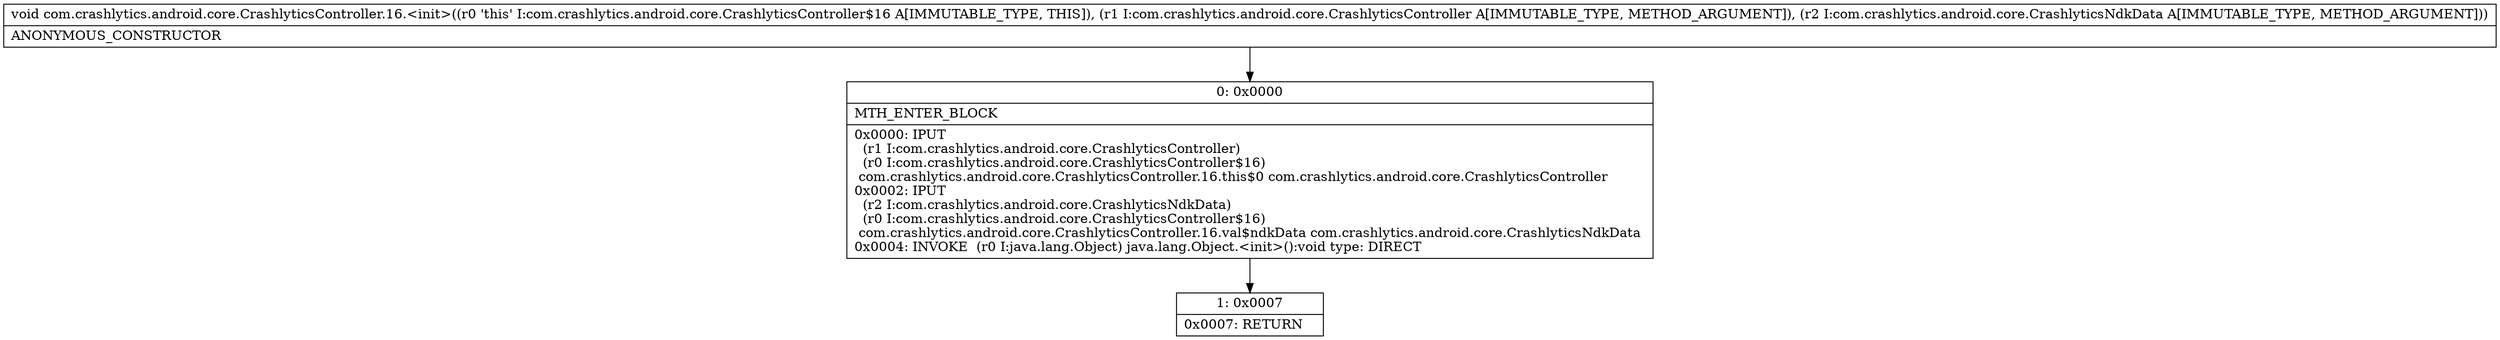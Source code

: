 digraph "CFG forcom.crashlytics.android.core.CrashlyticsController.16.\<init\>(Lcom\/crashlytics\/android\/core\/CrashlyticsController;Lcom\/crashlytics\/android\/core\/CrashlyticsNdkData;)V" {
Node_0 [shape=record,label="{0\:\ 0x0000|MTH_ENTER_BLOCK\l|0x0000: IPUT  \l  (r1 I:com.crashlytics.android.core.CrashlyticsController)\l  (r0 I:com.crashlytics.android.core.CrashlyticsController$16)\l com.crashlytics.android.core.CrashlyticsController.16.this$0 com.crashlytics.android.core.CrashlyticsController \l0x0002: IPUT  \l  (r2 I:com.crashlytics.android.core.CrashlyticsNdkData)\l  (r0 I:com.crashlytics.android.core.CrashlyticsController$16)\l com.crashlytics.android.core.CrashlyticsController.16.val$ndkData com.crashlytics.android.core.CrashlyticsNdkData \l0x0004: INVOKE  (r0 I:java.lang.Object) java.lang.Object.\<init\>():void type: DIRECT \l}"];
Node_1 [shape=record,label="{1\:\ 0x0007|0x0007: RETURN   \l}"];
MethodNode[shape=record,label="{void com.crashlytics.android.core.CrashlyticsController.16.\<init\>((r0 'this' I:com.crashlytics.android.core.CrashlyticsController$16 A[IMMUTABLE_TYPE, THIS]), (r1 I:com.crashlytics.android.core.CrashlyticsController A[IMMUTABLE_TYPE, METHOD_ARGUMENT]), (r2 I:com.crashlytics.android.core.CrashlyticsNdkData A[IMMUTABLE_TYPE, METHOD_ARGUMENT]))  | ANONYMOUS_CONSTRUCTOR\l}"];
MethodNode -> Node_0;
Node_0 -> Node_1;
}


